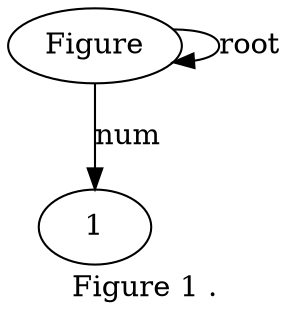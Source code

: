 digraph "Figure 1 ." {
label="Figure 1 .";
Figure1 [style=filled, fillcolor=white, label=Figure];
Figure1 -> Figure1  [label=root];
12 [style=filled, fillcolor=white, label=1];
Figure1 -> 12  [label=num];
}
